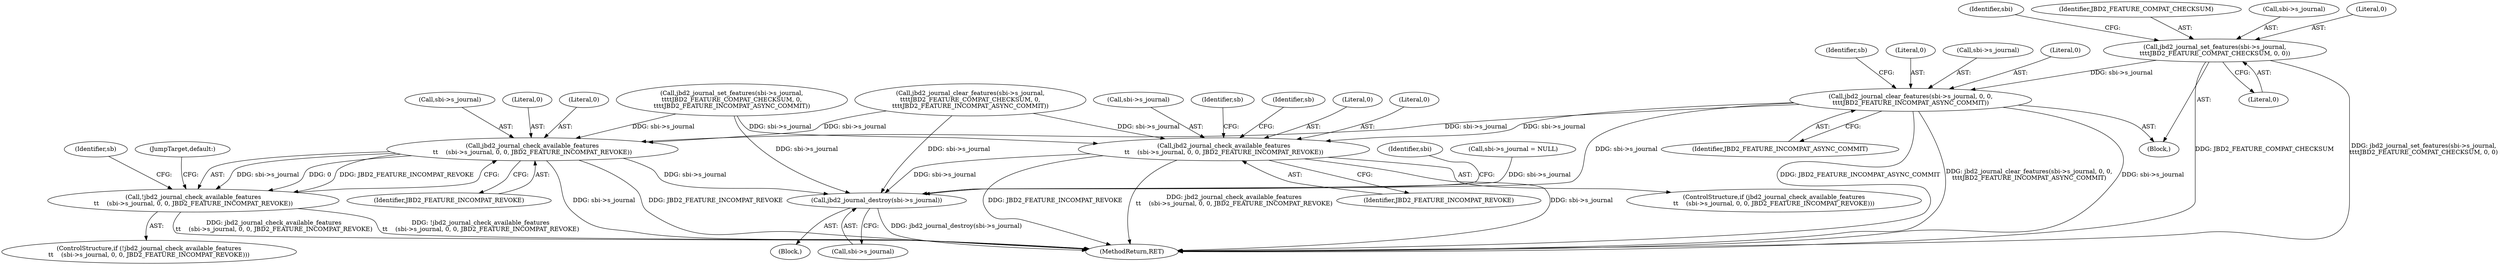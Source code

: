 digraph "0_linux_0449641130f5652b344ef6fa39fa019d7e94660a@pointer" {
"1001587" [label="(Call,jbd2_journal_set_features(sbi->s_journal,\n\t\t\t\tJBD2_FEATURE_COMPAT_CHECKSUM, 0, 0))"];
"1001594" [label="(Call,jbd2_journal_clear_features(sbi->s_journal, 0, 0,\n\t\t\t\tJBD2_FEATURE_INCOMPAT_ASYNC_COMMIT))"];
"1001617" [label="(Call,jbd2_journal_check_available_features\n\t\t    (sbi->s_journal, 0, 0, JBD2_FEATURE_INCOMPAT_REVOKE))"];
"1002106" [label="(Call,jbd2_journal_destroy(sbi->s_journal))"];
"1001636" [label="(Call,jbd2_journal_check_available_features\n\t\t    (sbi->s_journal, 0, 0, JBD2_FEATURE_INCOMPAT_REVOKE))"];
"1001635" [label="(Call,!jbd2_journal_check_available_features\n\t\t    (sbi->s_journal, 0, 0, JBD2_FEATURE_INCOMPAT_REVOKE))"];
"1001637" [label="(Call,sbi->s_journal)"];
"1002106" [label="(Call,jbd2_journal_destroy(sbi->s_journal))"];
"1002105" [label="(Block,)"];
"1001635" [label="(Call,!jbd2_journal_check_available_features\n\t\t    (sbi->s_journal, 0, 0, JBD2_FEATURE_INCOMPAT_REVOKE))"];
"1001612" [label="(Identifier,sb)"];
"1001616" [label="(ControlStructure,if (jbd2_journal_check_available_features\n\t\t    (sbi->s_journal, 0, 0, JBD2_FEATURE_INCOMPAT_REVOKE)))"];
"1001587" [label="(Call,jbd2_journal_set_features(sbi->s_journal,\n\t\t\t\tJBD2_FEATURE_COMPAT_CHECKSUM, 0, 0))"];
"1001623" [label="(Identifier,JBD2_FEATURE_INCOMPAT_REVOKE)"];
"1002107" [label="(Call,sbi->s_journal)"];
"1001618" [label="(Call,sbi->s_journal)"];
"1001642" [label="(Identifier,JBD2_FEATURE_INCOMPAT_REVOKE)"];
"1002112" [label="(Identifier,sbi)"];
"1001617" [label="(Call,jbd2_journal_check_available_features\n\t\t    (sbi->s_journal, 0, 0, JBD2_FEATURE_INCOMPAT_REVOKE))"];
"1001629" [label="(Identifier,sb)"];
"1001641" [label="(Literal,0)"];
"1001599" [label="(Literal,0)"];
"1002227" [label="(MethodReturn,RET)"];
"1001554" [label="(Call,sbi->s_journal = NULL)"];
"1001640" [label="(Literal,0)"];
"1001596" [label="(Identifier,sbi)"];
"1001594" [label="(Call,jbd2_journal_clear_features(sbi->s_journal, 0, 0,\n\t\t\t\tJBD2_FEATURE_INCOMPAT_ASYNC_COMMIT))"];
"1001636" [label="(Call,jbd2_journal_check_available_features\n\t\t    (sbi->s_journal, 0, 0, JBD2_FEATURE_INCOMPAT_REVOKE))"];
"1001595" [label="(Call,sbi->s_journal)"];
"1001625" [label="(Identifier,sb)"];
"1001591" [label="(Identifier,JBD2_FEATURE_COMPAT_CHECKSUM)"];
"1001574" [label="(Call,jbd2_journal_set_features(sbi->s_journal,\n\t\t\t\tJBD2_FEATURE_COMPAT_CHECKSUM, 0,\n\t\t\t\tJBD2_FEATURE_INCOMPAT_ASYNC_COMMIT))"];
"1001600" [label="(Identifier,JBD2_FEATURE_INCOMPAT_ASYNC_COMMIT)"];
"1001588" [label="(Call,sbi->s_journal)"];
"1001586" [label="(Block,)"];
"1001603" [label="(Call,jbd2_journal_clear_features(sbi->s_journal,\n\t\t\t\tJBD2_FEATURE_COMPAT_CHECKSUM, 0,\n\t\t\t\tJBD2_FEATURE_INCOMPAT_ASYNC_COMMIT))"];
"1001645" [label="(Identifier,sb)"];
"1001598" [label="(Literal,0)"];
"1001621" [label="(Literal,0)"];
"1001634" [label="(ControlStructure,if (!jbd2_journal_check_available_features\n\t\t    (sbi->s_journal, 0, 0, JBD2_FEATURE_INCOMPAT_REVOKE)))"];
"1001649" [label="(JumpTarget,default:)"];
"1001593" [label="(Literal,0)"];
"1001592" [label="(Literal,0)"];
"1001622" [label="(Literal,0)"];
"1001587" -> "1001586"  [label="AST: "];
"1001587" -> "1001593"  [label="CFG: "];
"1001588" -> "1001587"  [label="AST: "];
"1001591" -> "1001587"  [label="AST: "];
"1001592" -> "1001587"  [label="AST: "];
"1001593" -> "1001587"  [label="AST: "];
"1001596" -> "1001587"  [label="CFG: "];
"1001587" -> "1002227"  [label="DDG: jbd2_journal_set_features(sbi->s_journal,\n\t\t\t\tJBD2_FEATURE_COMPAT_CHECKSUM, 0, 0)"];
"1001587" -> "1002227"  [label="DDG: JBD2_FEATURE_COMPAT_CHECKSUM"];
"1001587" -> "1001594"  [label="DDG: sbi->s_journal"];
"1001594" -> "1001586"  [label="AST: "];
"1001594" -> "1001600"  [label="CFG: "];
"1001595" -> "1001594"  [label="AST: "];
"1001598" -> "1001594"  [label="AST: "];
"1001599" -> "1001594"  [label="AST: "];
"1001600" -> "1001594"  [label="AST: "];
"1001612" -> "1001594"  [label="CFG: "];
"1001594" -> "1002227"  [label="DDG: JBD2_FEATURE_INCOMPAT_ASYNC_COMMIT"];
"1001594" -> "1002227"  [label="DDG: jbd2_journal_clear_features(sbi->s_journal, 0, 0,\n\t\t\t\tJBD2_FEATURE_INCOMPAT_ASYNC_COMMIT)"];
"1001594" -> "1002227"  [label="DDG: sbi->s_journal"];
"1001594" -> "1001617"  [label="DDG: sbi->s_journal"];
"1001594" -> "1001636"  [label="DDG: sbi->s_journal"];
"1001594" -> "1002106"  [label="DDG: sbi->s_journal"];
"1001617" -> "1001616"  [label="AST: "];
"1001617" -> "1001623"  [label="CFG: "];
"1001618" -> "1001617"  [label="AST: "];
"1001621" -> "1001617"  [label="AST: "];
"1001622" -> "1001617"  [label="AST: "];
"1001623" -> "1001617"  [label="AST: "];
"1001625" -> "1001617"  [label="CFG: "];
"1001629" -> "1001617"  [label="CFG: "];
"1001617" -> "1002227"  [label="DDG: JBD2_FEATURE_INCOMPAT_REVOKE"];
"1001617" -> "1002227"  [label="DDG: jbd2_journal_check_available_features\n\t\t    (sbi->s_journal, 0, 0, JBD2_FEATURE_INCOMPAT_REVOKE)"];
"1001617" -> "1002227"  [label="DDG: sbi->s_journal"];
"1001603" -> "1001617"  [label="DDG: sbi->s_journal"];
"1001574" -> "1001617"  [label="DDG: sbi->s_journal"];
"1001617" -> "1002106"  [label="DDG: sbi->s_journal"];
"1002106" -> "1002105"  [label="AST: "];
"1002106" -> "1002107"  [label="CFG: "];
"1002107" -> "1002106"  [label="AST: "];
"1002112" -> "1002106"  [label="CFG: "];
"1002106" -> "1002227"  [label="DDG: jbd2_journal_destroy(sbi->s_journal)"];
"1001603" -> "1002106"  [label="DDG: sbi->s_journal"];
"1001636" -> "1002106"  [label="DDG: sbi->s_journal"];
"1001554" -> "1002106"  [label="DDG: sbi->s_journal"];
"1001574" -> "1002106"  [label="DDG: sbi->s_journal"];
"1001636" -> "1001635"  [label="AST: "];
"1001636" -> "1001642"  [label="CFG: "];
"1001637" -> "1001636"  [label="AST: "];
"1001640" -> "1001636"  [label="AST: "];
"1001641" -> "1001636"  [label="AST: "];
"1001642" -> "1001636"  [label="AST: "];
"1001635" -> "1001636"  [label="CFG: "];
"1001636" -> "1002227"  [label="DDG: sbi->s_journal"];
"1001636" -> "1002227"  [label="DDG: JBD2_FEATURE_INCOMPAT_REVOKE"];
"1001636" -> "1001635"  [label="DDG: sbi->s_journal"];
"1001636" -> "1001635"  [label="DDG: 0"];
"1001636" -> "1001635"  [label="DDG: JBD2_FEATURE_INCOMPAT_REVOKE"];
"1001603" -> "1001636"  [label="DDG: sbi->s_journal"];
"1001574" -> "1001636"  [label="DDG: sbi->s_journal"];
"1001635" -> "1001634"  [label="AST: "];
"1001645" -> "1001635"  [label="CFG: "];
"1001649" -> "1001635"  [label="CFG: "];
"1001635" -> "1002227"  [label="DDG: jbd2_journal_check_available_features\n\t\t    (sbi->s_journal, 0, 0, JBD2_FEATURE_INCOMPAT_REVOKE)"];
"1001635" -> "1002227"  [label="DDG: !jbd2_journal_check_available_features\n\t\t    (sbi->s_journal, 0, 0, JBD2_FEATURE_INCOMPAT_REVOKE)"];
}
